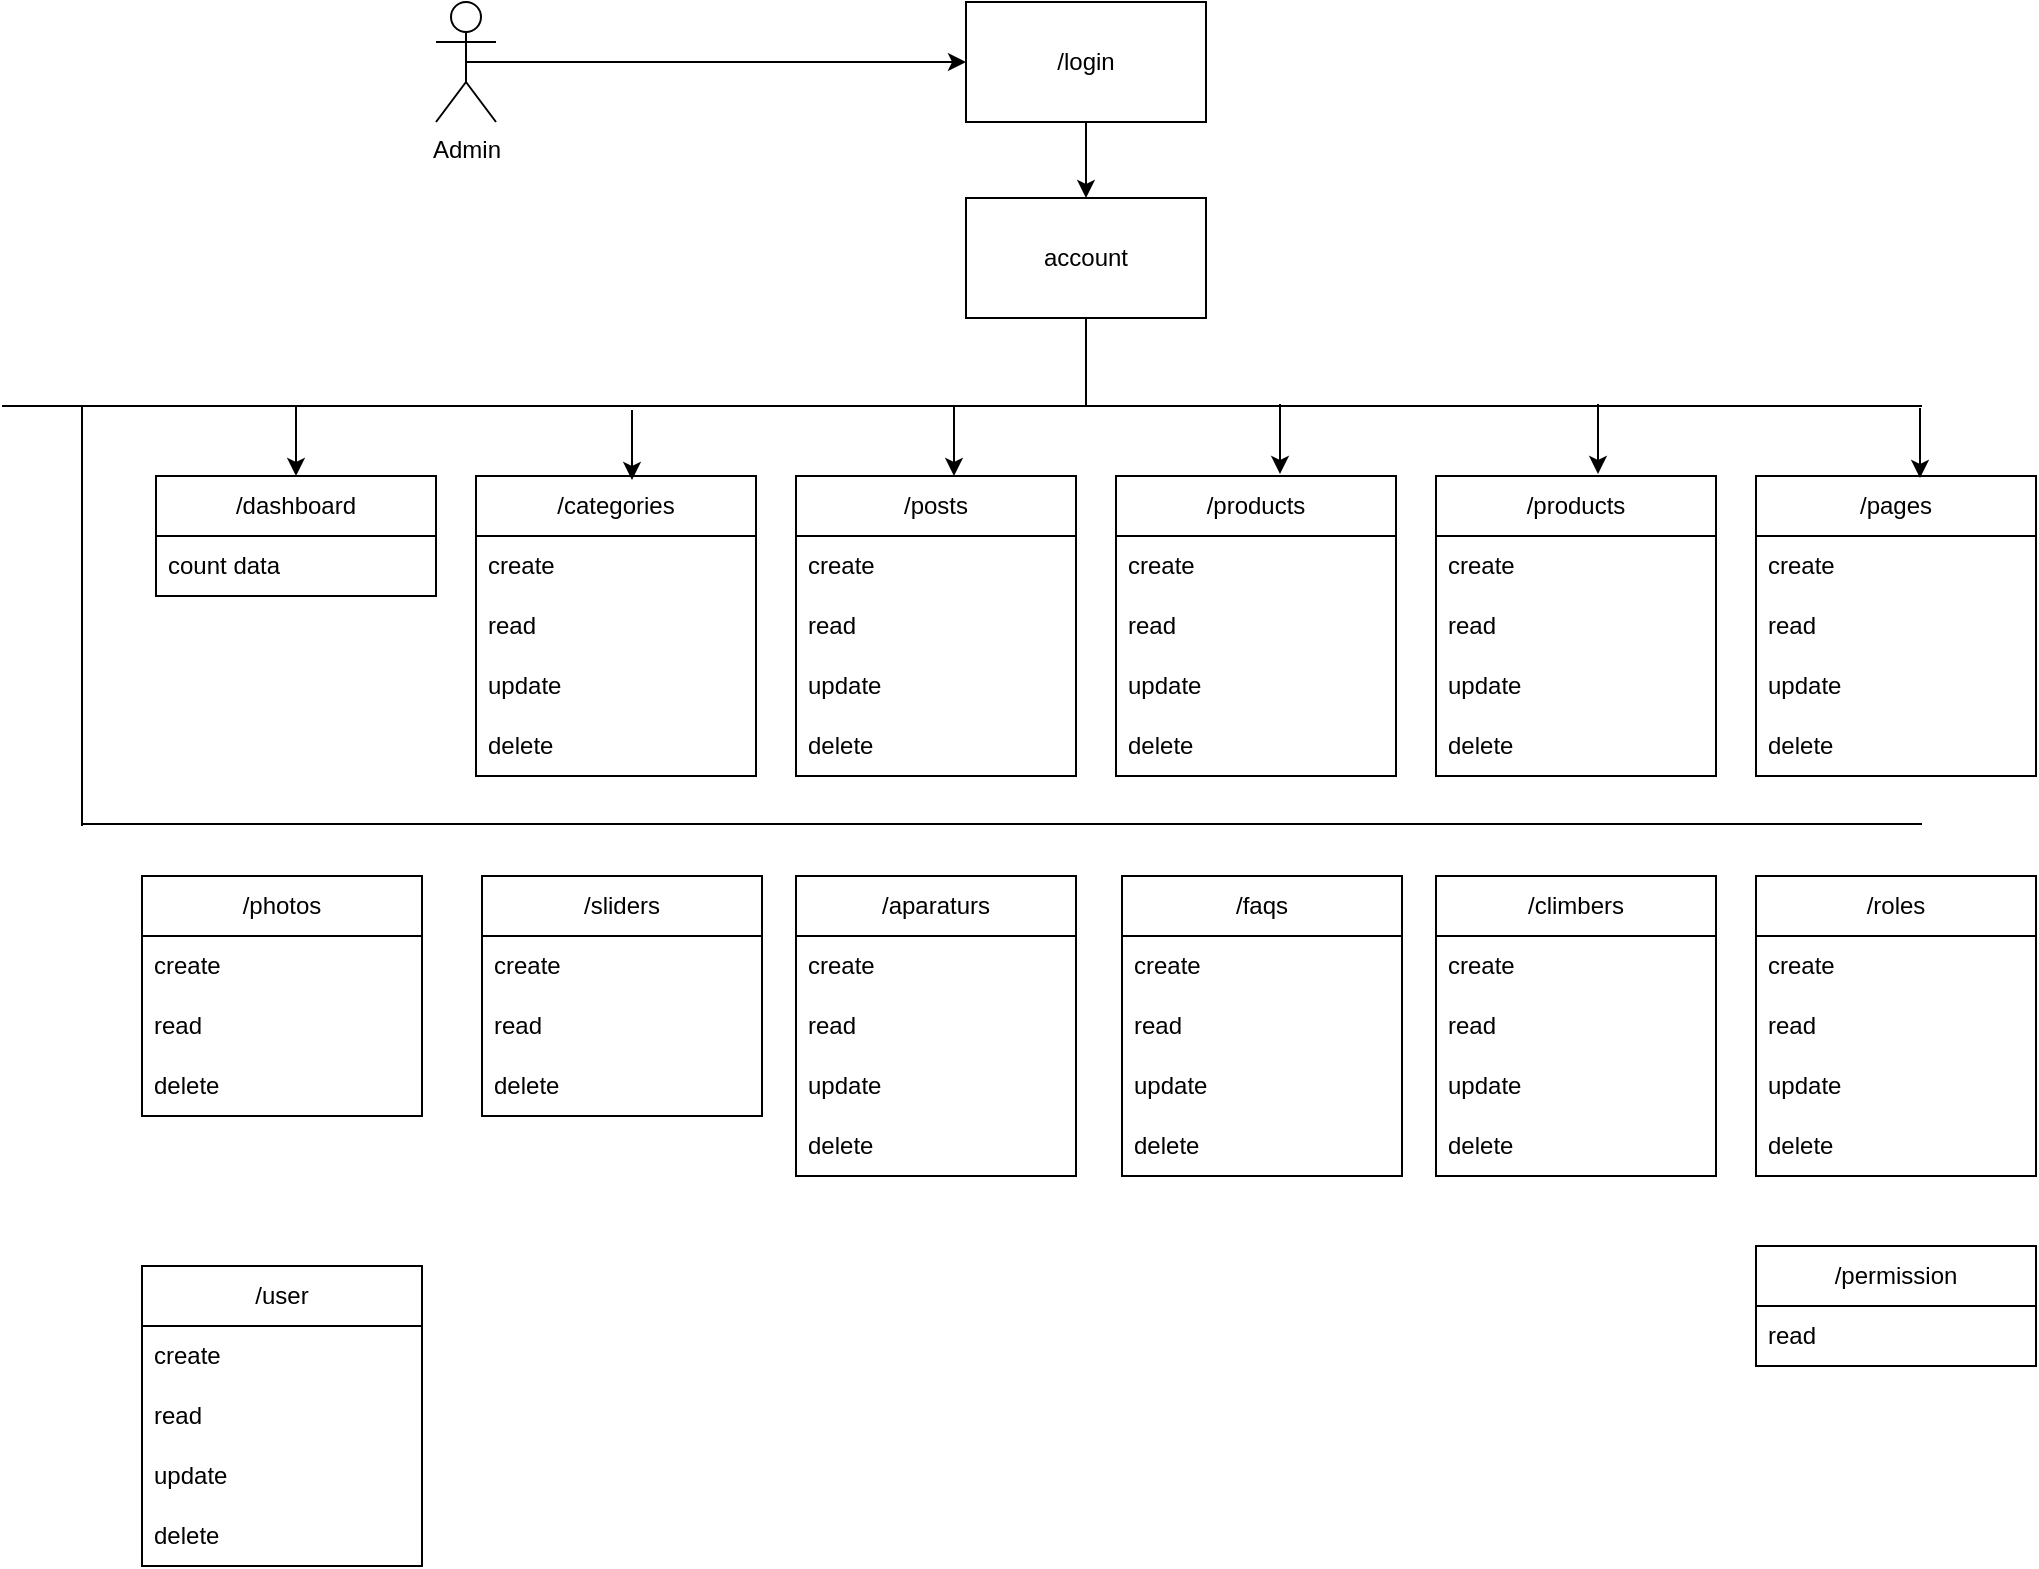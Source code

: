 <mxfile version="24.0.5" type="github">
  <diagram name="Page-1" id="3B5nQ8V0MnKZ4430W06P">
    <mxGraphModel dx="1257" dy="687" grid="1" gridSize="10" guides="1" tooltips="1" connect="1" arrows="1" fold="1" page="1" pageScale="1" pageWidth="1169" pageHeight="827" math="0" shadow="0">
      <root>
        <mxCell id="0" />
        <mxCell id="1" parent="0" />
        <mxCell id="IR7PySsuztACORUNzOb4-1" value="Admin" style="shape=umlActor;verticalLabelPosition=bottom;verticalAlign=top;html=1;outlineConnect=0;" vertex="1" parent="1">
          <mxGeometry x="257" y="18" width="30" height="60" as="geometry" />
        </mxCell>
        <mxCell id="IR7PySsuztACORUNzOb4-2" value="/login" style="rounded=0;whiteSpace=wrap;html=1;" vertex="1" parent="1">
          <mxGeometry x="522" y="18" width="120" height="60" as="geometry" />
        </mxCell>
        <mxCell id="IR7PySsuztACORUNzOb4-3" value="" style="endArrow=classic;html=1;rounded=0;exitX=0.5;exitY=0.5;exitDx=0;exitDy=0;exitPerimeter=0;entryX=0;entryY=0.5;entryDx=0;entryDy=0;" edge="1" parent="1" source="IR7PySsuztACORUNzOb4-1" target="IR7PySsuztACORUNzOb4-2">
          <mxGeometry width="50" height="50" relative="1" as="geometry">
            <mxPoint x="557" y="208" as="sourcePoint" />
            <mxPoint x="607" y="158" as="targetPoint" />
          </mxGeometry>
        </mxCell>
        <mxCell id="IR7PySsuztACORUNzOb4-4" value="account" style="rounded=0;whiteSpace=wrap;html=1;" vertex="1" parent="1">
          <mxGeometry x="522" y="116" width="120" height="60" as="geometry" />
        </mxCell>
        <mxCell id="IR7PySsuztACORUNzOb4-5" value="" style="endArrow=classic;html=1;rounded=0;entryX=0.5;entryY=0;entryDx=0;entryDy=0;" edge="1" parent="1" source="IR7PySsuztACORUNzOb4-2" target="IR7PySsuztACORUNzOb4-4">
          <mxGeometry width="50" height="50" relative="1" as="geometry">
            <mxPoint x="557" y="208" as="sourcePoint" />
            <mxPoint x="607" y="158" as="targetPoint" />
          </mxGeometry>
        </mxCell>
        <mxCell id="IR7PySsuztACORUNzOb4-6" value="/dashboard" style="swimlane;fontStyle=0;childLayout=stackLayout;horizontal=1;startSize=30;horizontalStack=0;resizeParent=1;resizeParentMax=0;resizeLast=0;collapsible=1;marginBottom=0;whiteSpace=wrap;html=1;" vertex="1" parent="1">
          <mxGeometry x="117" y="255" width="140" height="60" as="geometry" />
        </mxCell>
        <mxCell id="IR7PySsuztACORUNzOb4-7" value="count data" style="text;strokeColor=none;fillColor=none;align=left;verticalAlign=middle;spacingLeft=4;spacingRight=4;overflow=hidden;points=[[0,0.5],[1,0.5]];portConstraint=eastwest;rotatable=0;whiteSpace=wrap;html=1;" vertex="1" parent="IR7PySsuztACORUNzOb4-6">
          <mxGeometry y="30" width="140" height="30" as="geometry" />
        </mxCell>
        <mxCell id="IR7PySsuztACORUNzOb4-10" value="/categories" style="swimlane;fontStyle=0;childLayout=stackLayout;horizontal=1;startSize=30;horizontalStack=0;resizeParent=1;resizeParentMax=0;resizeLast=0;collapsible=1;marginBottom=0;whiteSpace=wrap;html=1;" vertex="1" parent="1">
          <mxGeometry x="277" y="255" width="140" height="150" as="geometry" />
        </mxCell>
        <mxCell id="IR7PySsuztACORUNzOb4-11" value="create" style="text;strokeColor=none;fillColor=none;align=left;verticalAlign=middle;spacingLeft=4;spacingRight=4;overflow=hidden;points=[[0,0.5],[1,0.5]];portConstraint=eastwest;rotatable=0;whiteSpace=wrap;html=1;" vertex="1" parent="IR7PySsuztACORUNzOb4-10">
          <mxGeometry y="30" width="140" height="30" as="geometry" />
        </mxCell>
        <mxCell id="IR7PySsuztACORUNzOb4-12" value="read" style="text;strokeColor=none;fillColor=none;align=left;verticalAlign=middle;spacingLeft=4;spacingRight=4;overflow=hidden;points=[[0,0.5],[1,0.5]];portConstraint=eastwest;rotatable=0;whiteSpace=wrap;html=1;" vertex="1" parent="IR7PySsuztACORUNzOb4-10">
          <mxGeometry y="60" width="140" height="30" as="geometry" />
        </mxCell>
        <mxCell id="IR7PySsuztACORUNzOb4-14" value="update" style="text;strokeColor=none;fillColor=none;align=left;verticalAlign=middle;spacingLeft=4;spacingRight=4;overflow=hidden;points=[[0,0.5],[1,0.5]];portConstraint=eastwest;rotatable=0;whiteSpace=wrap;html=1;" vertex="1" parent="IR7PySsuztACORUNzOb4-10">
          <mxGeometry y="90" width="140" height="30" as="geometry" />
        </mxCell>
        <mxCell id="IR7PySsuztACORUNzOb4-13" value="delete" style="text;strokeColor=none;fillColor=none;align=left;verticalAlign=middle;spacingLeft=4;spacingRight=4;overflow=hidden;points=[[0,0.5],[1,0.5]];portConstraint=eastwest;rotatable=0;whiteSpace=wrap;html=1;" vertex="1" parent="IR7PySsuztACORUNzOb4-10">
          <mxGeometry y="120" width="140" height="30" as="geometry" />
        </mxCell>
        <mxCell id="IR7PySsuztACORUNzOb4-15" value="/posts" style="swimlane;fontStyle=0;childLayout=stackLayout;horizontal=1;startSize=30;horizontalStack=0;resizeParent=1;resizeParentMax=0;resizeLast=0;collapsible=1;marginBottom=0;whiteSpace=wrap;html=1;" vertex="1" parent="1">
          <mxGeometry x="437" y="255" width="140" height="150" as="geometry" />
        </mxCell>
        <mxCell id="IR7PySsuztACORUNzOb4-16" value="create" style="text;strokeColor=none;fillColor=none;align=left;verticalAlign=middle;spacingLeft=4;spacingRight=4;overflow=hidden;points=[[0,0.5],[1,0.5]];portConstraint=eastwest;rotatable=0;whiteSpace=wrap;html=1;" vertex="1" parent="IR7PySsuztACORUNzOb4-15">
          <mxGeometry y="30" width="140" height="30" as="geometry" />
        </mxCell>
        <mxCell id="IR7PySsuztACORUNzOb4-17" value="read" style="text;strokeColor=none;fillColor=none;align=left;verticalAlign=middle;spacingLeft=4;spacingRight=4;overflow=hidden;points=[[0,0.5],[1,0.5]];portConstraint=eastwest;rotatable=0;whiteSpace=wrap;html=1;" vertex="1" parent="IR7PySsuztACORUNzOb4-15">
          <mxGeometry y="60" width="140" height="30" as="geometry" />
        </mxCell>
        <mxCell id="IR7PySsuztACORUNzOb4-18" value="update" style="text;strokeColor=none;fillColor=none;align=left;verticalAlign=middle;spacingLeft=4;spacingRight=4;overflow=hidden;points=[[0,0.5],[1,0.5]];portConstraint=eastwest;rotatable=0;whiteSpace=wrap;html=1;" vertex="1" parent="IR7PySsuztACORUNzOb4-15">
          <mxGeometry y="90" width="140" height="30" as="geometry" />
        </mxCell>
        <mxCell id="IR7PySsuztACORUNzOb4-19" value="delete" style="text;strokeColor=none;fillColor=none;align=left;verticalAlign=middle;spacingLeft=4;spacingRight=4;overflow=hidden;points=[[0,0.5],[1,0.5]];portConstraint=eastwest;rotatable=0;whiteSpace=wrap;html=1;" vertex="1" parent="IR7PySsuztACORUNzOb4-15">
          <mxGeometry y="120" width="140" height="30" as="geometry" />
        </mxCell>
        <mxCell id="IR7PySsuztACORUNzOb4-20" value="/products" style="swimlane;fontStyle=0;childLayout=stackLayout;horizontal=1;startSize=30;horizontalStack=0;resizeParent=1;resizeParentMax=0;resizeLast=0;collapsible=1;marginBottom=0;whiteSpace=wrap;html=1;" vertex="1" parent="1">
          <mxGeometry x="597" y="255" width="140" height="150" as="geometry" />
        </mxCell>
        <mxCell id="IR7PySsuztACORUNzOb4-21" value="create" style="text;strokeColor=none;fillColor=none;align=left;verticalAlign=middle;spacingLeft=4;spacingRight=4;overflow=hidden;points=[[0,0.5],[1,0.5]];portConstraint=eastwest;rotatable=0;whiteSpace=wrap;html=1;" vertex="1" parent="IR7PySsuztACORUNzOb4-20">
          <mxGeometry y="30" width="140" height="30" as="geometry" />
        </mxCell>
        <mxCell id="IR7PySsuztACORUNzOb4-22" value="read" style="text;strokeColor=none;fillColor=none;align=left;verticalAlign=middle;spacingLeft=4;spacingRight=4;overflow=hidden;points=[[0,0.5],[1,0.5]];portConstraint=eastwest;rotatable=0;whiteSpace=wrap;html=1;" vertex="1" parent="IR7PySsuztACORUNzOb4-20">
          <mxGeometry y="60" width="140" height="30" as="geometry" />
        </mxCell>
        <mxCell id="IR7PySsuztACORUNzOb4-23" value="update" style="text;strokeColor=none;fillColor=none;align=left;verticalAlign=middle;spacingLeft=4;spacingRight=4;overflow=hidden;points=[[0,0.5],[1,0.5]];portConstraint=eastwest;rotatable=0;whiteSpace=wrap;html=1;" vertex="1" parent="IR7PySsuztACORUNzOb4-20">
          <mxGeometry y="90" width="140" height="30" as="geometry" />
        </mxCell>
        <mxCell id="IR7PySsuztACORUNzOb4-24" value="delete" style="text;strokeColor=none;fillColor=none;align=left;verticalAlign=middle;spacingLeft=4;spacingRight=4;overflow=hidden;points=[[0,0.5],[1,0.5]];portConstraint=eastwest;rotatable=0;whiteSpace=wrap;html=1;" vertex="1" parent="IR7PySsuztACORUNzOb4-20">
          <mxGeometry y="120" width="140" height="30" as="geometry" />
        </mxCell>
        <mxCell id="IR7PySsuztACORUNzOb4-25" value="/products" style="swimlane;fontStyle=0;childLayout=stackLayout;horizontal=1;startSize=30;horizontalStack=0;resizeParent=1;resizeParentMax=0;resizeLast=0;collapsible=1;marginBottom=0;whiteSpace=wrap;html=1;" vertex="1" parent="1">
          <mxGeometry x="757" y="255" width="140" height="150" as="geometry" />
        </mxCell>
        <mxCell id="IR7PySsuztACORUNzOb4-26" value="create" style="text;strokeColor=none;fillColor=none;align=left;verticalAlign=middle;spacingLeft=4;spacingRight=4;overflow=hidden;points=[[0,0.5],[1,0.5]];portConstraint=eastwest;rotatable=0;whiteSpace=wrap;html=1;" vertex="1" parent="IR7PySsuztACORUNzOb4-25">
          <mxGeometry y="30" width="140" height="30" as="geometry" />
        </mxCell>
        <mxCell id="IR7PySsuztACORUNzOb4-27" value="read" style="text;strokeColor=none;fillColor=none;align=left;verticalAlign=middle;spacingLeft=4;spacingRight=4;overflow=hidden;points=[[0,0.5],[1,0.5]];portConstraint=eastwest;rotatable=0;whiteSpace=wrap;html=1;" vertex="1" parent="IR7PySsuztACORUNzOb4-25">
          <mxGeometry y="60" width="140" height="30" as="geometry" />
        </mxCell>
        <mxCell id="IR7PySsuztACORUNzOb4-28" value="update" style="text;strokeColor=none;fillColor=none;align=left;verticalAlign=middle;spacingLeft=4;spacingRight=4;overflow=hidden;points=[[0,0.5],[1,0.5]];portConstraint=eastwest;rotatable=0;whiteSpace=wrap;html=1;" vertex="1" parent="IR7PySsuztACORUNzOb4-25">
          <mxGeometry y="90" width="140" height="30" as="geometry" />
        </mxCell>
        <mxCell id="IR7PySsuztACORUNzOb4-29" value="delete" style="text;strokeColor=none;fillColor=none;align=left;verticalAlign=middle;spacingLeft=4;spacingRight=4;overflow=hidden;points=[[0,0.5],[1,0.5]];portConstraint=eastwest;rotatable=0;whiteSpace=wrap;html=1;" vertex="1" parent="IR7PySsuztACORUNzOb4-25">
          <mxGeometry y="120" width="140" height="30" as="geometry" />
        </mxCell>
        <mxCell id="IR7PySsuztACORUNzOb4-30" value="/pages" style="swimlane;fontStyle=0;childLayout=stackLayout;horizontal=1;startSize=30;horizontalStack=0;resizeParent=1;resizeParentMax=0;resizeLast=0;collapsible=1;marginBottom=0;whiteSpace=wrap;html=1;" vertex="1" parent="1">
          <mxGeometry x="917" y="255" width="140" height="150" as="geometry" />
        </mxCell>
        <mxCell id="IR7PySsuztACORUNzOb4-31" value="create" style="text;strokeColor=none;fillColor=none;align=left;verticalAlign=middle;spacingLeft=4;spacingRight=4;overflow=hidden;points=[[0,0.5],[1,0.5]];portConstraint=eastwest;rotatable=0;whiteSpace=wrap;html=1;" vertex="1" parent="IR7PySsuztACORUNzOb4-30">
          <mxGeometry y="30" width="140" height="30" as="geometry" />
        </mxCell>
        <mxCell id="IR7PySsuztACORUNzOb4-32" value="read" style="text;strokeColor=none;fillColor=none;align=left;verticalAlign=middle;spacingLeft=4;spacingRight=4;overflow=hidden;points=[[0,0.5],[1,0.5]];portConstraint=eastwest;rotatable=0;whiteSpace=wrap;html=1;" vertex="1" parent="IR7PySsuztACORUNzOb4-30">
          <mxGeometry y="60" width="140" height="30" as="geometry" />
        </mxCell>
        <mxCell id="IR7PySsuztACORUNzOb4-33" value="update" style="text;strokeColor=none;fillColor=none;align=left;verticalAlign=middle;spacingLeft=4;spacingRight=4;overflow=hidden;points=[[0,0.5],[1,0.5]];portConstraint=eastwest;rotatable=0;whiteSpace=wrap;html=1;" vertex="1" parent="IR7PySsuztACORUNzOb4-30">
          <mxGeometry y="90" width="140" height="30" as="geometry" />
        </mxCell>
        <mxCell id="IR7PySsuztACORUNzOb4-34" value="delete" style="text;strokeColor=none;fillColor=none;align=left;verticalAlign=middle;spacingLeft=4;spacingRight=4;overflow=hidden;points=[[0,0.5],[1,0.5]];portConstraint=eastwest;rotatable=0;whiteSpace=wrap;html=1;" vertex="1" parent="IR7PySsuztACORUNzOb4-30">
          <mxGeometry y="120" width="140" height="30" as="geometry" />
        </mxCell>
        <mxCell id="IR7PySsuztACORUNzOb4-35" value="/photos" style="swimlane;fontStyle=0;childLayout=stackLayout;horizontal=1;startSize=30;horizontalStack=0;resizeParent=1;resizeParentMax=0;resizeLast=0;collapsible=1;marginBottom=0;whiteSpace=wrap;html=1;" vertex="1" parent="1">
          <mxGeometry x="110" y="455" width="140" height="120" as="geometry" />
        </mxCell>
        <mxCell id="IR7PySsuztACORUNzOb4-36" value="create" style="text;strokeColor=none;fillColor=none;align=left;verticalAlign=middle;spacingLeft=4;spacingRight=4;overflow=hidden;points=[[0,0.5],[1,0.5]];portConstraint=eastwest;rotatable=0;whiteSpace=wrap;html=1;" vertex="1" parent="IR7PySsuztACORUNzOb4-35">
          <mxGeometry y="30" width="140" height="30" as="geometry" />
        </mxCell>
        <mxCell id="IR7PySsuztACORUNzOb4-37" value="read" style="text;strokeColor=none;fillColor=none;align=left;verticalAlign=middle;spacingLeft=4;spacingRight=4;overflow=hidden;points=[[0,0.5],[1,0.5]];portConstraint=eastwest;rotatable=0;whiteSpace=wrap;html=1;" vertex="1" parent="IR7PySsuztACORUNzOb4-35">
          <mxGeometry y="60" width="140" height="30" as="geometry" />
        </mxCell>
        <mxCell id="IR7PySsuztACORUNzOb4-39" value="delete" style="text;strokeColor=none;fillColor=none;align=left;verticalAlign=middle;spacingLeft=4;spacingRight=4;overflow=hidden;points=[[0,0.5],[1,0.5]];portConstraint=eastwest;rotatable=0;whiteSpace=wrap;html=1;" vertex="1" parent="IR7PySsuztACORUNzOb4-35">
          <mxGeometry y="90" width="140" height="30" as="geometry" />
        </mxCell>
        <mxCell id="IR7PySsuztACORUNzOb4-40" value="/sliders" style="swimlane;fontStyle=0;childLayout=stackLayout;horizontal=1;startSize=30;horizontalStack=0;resizeParent=1;resizeParentMax=0;resizeLast=0;collapsible=1;marginBottom=0;whiteSpace=wrap;html=1;" vertex="1" parent="1">
          <mxGeometry x="280" y="455" width="140" height="120" as="geometry" />
        </mxCell>
        <mxCell id="IR7PySsuztACORUNzOb4-41" value="create" style="text;strokeColor=none;fillColor=none;align=left;verticalAlign=middle;spacingLeft=4;spacingRight=4;overflow=hidden;points=[[0,0.5],[1,0.5]];portConstraint=eastwest;rotatable=0;whiteSpace=wrap;html=1;" vertex="1" parent="IR7PySsuztACORUNzOb4-40">
          <mxGeometry y="30" width="140" height="30" as="geometry" />
        </mxCell>
        <mxCell id="IR7PySsuztACORUNzOb4-42" value="read" style="text;strokeColor=none;fillColor=none;align=left;verticalAlign=middle;spacingLeft=4;spacingRight=4;overflow=hidden;points=[[0,0.5],[1,0.5]];portConstraint=eastwest;rotatable=0;whiteSpace=wrap;html=1;" vertex="1" parent="IR7PySsuztACORUNzOb4-40">
          <mxGeometry y="60" width="140" height="30" as="geometry" />
        </mxCell>
        <mxCell id="IR7PySsuztACORUNzOb4-44" value="delete" style="text;strokeColor=none;fillColor=none;align=left;verticalAlign=middle;spacingLeft=4;spacingRight=4;overflow=hidden;points=[[0,0.5],[1,0.5]];portConstraint=eastwest;rotatable=0;whiteSpace=wrap;html=1;" vertex="1" parent="IR7PySsuztACORUNzOb4-40">
          <mxGeometry y="90" width="140" height="30" as="geometry" />
        </mxCell>
        <mxCell id="IR7PySsuztACORUNzOb4-45" value="/aparaturs" style="swimlane;fontStyle=0;childLayout=stackLayout;horizontal=1;startSize=30;horizontalStack=0;resizeParent=1;resizeParentMax=0;resizeLast=0;collapsible=1;marginBottom=0;whiteSpace=wrap;html=1;" vertex="1" parent="1">
          <mxGeometry x="437" y="455" width="140" height="150" as="geometry" />
        </mxCell>
        <mxCell id="IR7PySsuztACORUNzOb4-46" value="create" style="text;strokeColor=none;fillColor=none;align=left;verticalAlign=middle;spacingLeft=4;spacingRight=4;overflow=hidden;points=[[0,0.5],[1,0.5]];portConstraint=eastwest;rotatable=0;whiteSpace=wrap;html=1;" vertex="1" parent="IR7PySsuztACORUNzOb4-45">
          <mxGeometry y="30" width="140" height="30" as="geometry" />
        </mxCell>
        <mxCell id="IR7PySsuztACORUNzOb4-47" value="read" style="text;strokeColor=none;fillColor=none;align=left;verticalAlign=middle;spacingLeft=4;spacingRight=4;overflow=hidden;points=[[0,0.5],[1,0.5]];portConstraint=eastwest;rotatable=0;whiteSpace=wrap;html=1;" vertex="1" parent="IR7PySsuztACORUNzOb4-45">
          <mxGeometry y="60" width="140" height="30" as="geometry" />
        </mxCell>
        <mxCell id="IR7PySsuztACORUNzOb4-48" value="update" style="text;strokeColor=none;fillColor=none;align=left;verticalAlign=middle;spacingLeft=4;spacingRight=4;overflow=hidden;points=[[0,0.5],[1,0.5]];portConstraint=eastwest;rotatable=0;whiteSpace=wrap;html=1;" vertex="1" parent="IR7PySsuztACORUNzOb4-45">
          <mxGeometry y="90" width="140" height="30" as="geometry" />
        </mxCell>
        <mxCell id="IR7PySsuztACORUNzOb4-49" value="delete" style="text;strokeColor=none;fillColor=none;align=left;verticalAlign=middle;spacingLeft=4;spacingRight=4;overflow=hidden;points=[[0,0.5],[1,0.5]];portConstraint=eastwest;rotatable=0;whiteSpace=wrap;html=1;" vertex="1" parent="IR7PySsuztACORUNzOb4-45">
          <mxGeometry y="120" width="140" height="30" as="geometry" />
        </mxCell>
        <mxCell id="IR7PySsuztACORUNzOb4-50" value="/faqs" style="swimlane;fontStyle=0;childLayout=stackLayout;horizontal=1;startSize=30;horizontalStack=0;resizeParent=1;resizeParentMax=0;resizeLast=0;collapsible=1;marginBottom=0;whiteSpace=wrap;html=1;" vertex="1" parent="1">
          <mxGeometry x="600" y="455" width="140" height="150" as="geometry" />
        </mxCell>
        <mxCell id="IR7PySsuztACORUNzOb4-51" value="create" style="text;strokeColor=none;fillColor=none;align=left;verticalAlign=middle;spacingLeft=4;spacingRight=4;overflow=hidden;points=[[0,0.5],[1,0.5]];portConstraint=eastwest;rotatable=0;whiteSpace=wrap;html=1;" vertex="1" parent="IR7PySsuztACORUNzOb4-50">
          <mxGeometry y="30" width="140" height="30" as="geometry" />
        </mxCell>
        <mxCell id="IR7PySsuztACORUNzOb4-52" value="read" style="text;strokeColor=none;fillColor=none;align=left;verticalAlign=middle;spacingLeft=4;spacingRight=4;overflow=hidden;points=[[0,0.5],[1,0.5]];portConstraint=eastwest;rotatable=0;whiteSpace=wrap;html=1;" vertex="1" parent="IR7PySsuztACORUNzOb4-50">
          <mxGeometry y="60" width="140" height="30" as="geometry" />
        </mxCell>
        <mxCell id="IR7PySsuztACORUNzOb4-53" value="update" style="text;strokeColor=none;fillColor=none;align=left;verticalAlign=middle;spacingLeft=4;spacingRight=4;overflow=hidden;points=[[0,0.5],[1,0.5]];portConstraint=eastwest;rotatable=0;whiteSpace=wrap;html=1;" vertex="1" parent="IR7PySsuztACORUNzOb4-50">
          <mxGeometry y="90" width="140" height="30" as="geometry" />
        </mxCell>
        <mxCell id="IR7PySsuztACORUNzOb4-54" value="delete" style="text;strokeColor=none;fillColor=none;align=left;verticalAlign=middle;spacingLeft=4;spacingRight=4;overflow=hidden;points=[[0,0.5],[1,0.5]];portConstraint=eastwest;rotatable=0;whiteSpace=wrap;html=1;" vertex="1" parent="IR7PySsuztACORUNzOb4-50">
          <mxGeometry y="120" width="140" height="30" as="geometry" />
        </mxCell>
        <mxCell id="IR7PySsuztACORUNzOb4-55" value="/climbers" style="swimlane;fontStyle=0;childLayout=stackLayout;horizontal=1;startSize=30;horizontalStack=0;resizeParent=1;resizeParentMax=0;resizeLast=0;collapsible=1;marginBottom=0;whiteSpace=wrap;html=1;" vertex="1" parent="1">
          <mxGeometry x="757" y="455" width="140" height="150" as="geometry" />
        </mxCell>
        <mxCell id="IR7PySsuztACORUNzOb4-56" value="create" style="text;strokeColor=none;fillColor=none;align=left;verticalAlign=middle;spacingLeft=4;spacingRight=4;overflow=hidden;points=[[0,0.5],[1,0.5]];portConstraint=eastwest;rotatable=0;whiteSpace=wrap;html=1;" vertex="1" parent="IR7PySsuztACORUNzOb4-55">
          <mxGeometry y="30" width="140" height="30" as="geometry" />
        </mxCell>
        <mxCell id="IR7PySsuztACORUNzOb4-57" value="read" style="text;strokeColor=none;fillColor=none;align=left;verticalAlign=middle;spacingLeft=4;spacingRight=4;overflow=hidden;points=[[0,0.5],[1,0.5]];portConstraint=eastwest;rotatable=0;whiteSpace=wrap;html=1;" vertex="1" parent="IR7PySsuztACORUNzOb4-55">
          <mxGeometry y="60" width="140" height="30" as="geometry" />
        </mxCell>
        <mxCell id="IR7PySsuztACORUNzOb4-58" value="update" style="text;strokeColor=none;fillColor=none;align=left;verticalAlign=middle;spacingLeft=4;spacingRight=4;overflow=hidden;points=[[0,0.5],[1,0.5]];portConstraint=eastwest;rotatable=0;whiteSpace=wrap;html=1;" vertex="1" parent="IR7PySsuztACORUNzOb4-55">
          <mxGeometry y="90" width="140" height="30" as="geometry" />
        </mxCell>
        <mxCell id="IR7PySsuztACORUNzOb4-59" value="delete" style="text;strokeColor=none;fillColor=none;align=left;verticalAlign=middle;spacingLeft=4;spacingRight=4;overflow=hidden;points=[[0,0.5],[1,0.5]];portConstraint=eastwest;rotatable=0;whiteSpace=wrap;html=1;" vertex="1" parent="IR7PySsuztACORUNzOb4-55">
          <mxGeometry y="120" width="140" height="30" as="geometry" />
        </mxCell>
        <mxCell id="IR7PySsuztACORUNzOb4-60" value="/roles" style="swimlane;fontStyle=0;childLayout=stackLayout;horizontal=1;startSize=30;horizontalStack=0;resizeParent=1;resizeParentMax=0;resizeLast=0;collapsible=1;marginBottom=0;whiteSpace=wrap;html=1;" vertex="1" parent="1">
          <mxGeometry x="917" y="455" width="140" height="150" as="geometry" />
        </mxCell>
        <mxCell id="IR7PySsuztACORUNzOb4-61" value="create" style="text;strokeColor=none;fillColor=none;align=left;verticalAlign=middle;spacingLeft=4;spacingRight=4;overflow=hidden;points=[[0,0.5],[1,0.5]];portConstraint=eastwest;rotatable=0;whiteSpace=wrap;html=1;" vertex="1" parent="IR7PySsuztACORUNzOb4-60">
          <mxGeometry y="30" width="140" height="30" as="geometry" />
        </mxCell>
        <mxCell id="IR7PySsuztACORUNzOb4-62" value="read" style="text;strokeColor=none;fillColor=none;align=left;verticalAlign=middle;spacingLeft=4;spacingRight=4;overflow=hidden;points=[[0,0.5],[1,0.5]];portConstraint=eastwest;rotatable=0;whiteSpace=wrap;html=1;" vertex="1" parent="IR7PySsuztACORUNzOb4-60">
          <mxGeometry y="60" width="140" height="30" as="geometry" />
        </mxCell>
        <mxCell id="IR7PySsuztACORUNzOb4-63" value="update" style="text;strokeColor=none;fillColor=none;align=left;verticalAlign=middle;spacingLeft=4;spacingRight=4;overflow=hidden;points=[[0,0.5],[1,0.5]];portConstraint=eastwest;rotatable=0;whiteSpace=wrap;html=1;" vertex="1" parent="IR7PySsuztACORUNzOb4-60">
          <mxGeometry y="90" width="140" height="30" as="geometry" />
        </mxCell>
        <mxCell id="IR7PySsuztACORUNzOb4-64" value="delete" style="text;strokeColor=none;fillColor=none;align=left;verticalAlign=middle;spacingLeft=4;spacingRight=4;overflow=hidden;points=[[0,0.5],[1,0.5]];portConstraint=eastwest;rotatable=0;whiteSpace=wrap;html=1;" vertex="1" parent="IR7PySsuztACORUNzOb4-60">
          <mxGeometry y="120" width="140" height="30" as="geometry" />
        </mxCell>
        <mxCell id="IR7PySsuztACORUNzOb4-65" value="/permission" style="swimlane;fontStyle=0;childLayout=stackLayout;horizontal=1;startSize=30;horizontalStack=0;resizeParent=1;resizeParentMax=0;resizeLast=0;collapsible=1;marginBottom=0;whiteSpace=wrap;html=1;" vertex="1" parent="1">
          <mxGeometry x="917" y="640" width="140" height="60" as="geometry" />
        </mxCell>
        <mxCell id="IR7PySsuztACORUNzOb4-67" value="read" style="text;strokeColor=none;fillColor=none;align=left;verticalAlign=middle;spacingLeft=4;spacingRight=4;overflow=hidden;points=[[0,0.5],[1,0.5]];portConstraint=eastwest;rotatable=0;whiteSpace=wrap;html=1;" vertex="1" parent="IR7PySsuztACORUNzOb4-65">
          <mxGeometry y="30" width="140" height="30" as="geometry" />
        </mxCell>
        <mxCell id="IR7PySsuztACORUNzOb4-70" value="/user" style="swimlane;fontStyle=0;childLayout=stackLayout;horizontal=1;startSize=30;horizontalStack=0;resizeParent=1;resizeParentMax=0;resizeLast=0;collapsible=1;marginBottom=0;whiteSpace=wrap;html=1;" vertex="1" parent="1">
          <mxGeometry x="110" y="650" width="140" height="150" as="geometry" />
        </mxCell>
        <mxCell id="IR7PySsuztACORUNzOb4-71" value="create" style="text;strokeColor=none;fillColor=none;align=left;verticalAlign=middle;spacingLeft=4;spacingRight=4;overflow=hidden;points=[[0,0.5],[1,0.5]];portConstraint=eastwest;rotatable=0;whiteSpace=wrap;html=1;" vertex="1" parent="IR7PySsuztACORUNzOb4-70">
          <mxGeometry y="30" width="140" height="30" as="geometry" />
        </mxCell>
        <mxCell id="IR7PySsuztACORUNzOb4-72" value="read" style="text;strokeColor=none;fillColor=none;align=left;verticalAlign=middle;spacingLeft=4;spacingRight=4;overflow=hidden;points=[[0,0.5],[1,0.5]];portConstraint=eastwest;rotatable=0;whiteSpace=wrap;html=1;" vertex="1" parent="IR7PySsuztACORUNzOb4-70">
          <mxGeometry y="60" width="140" height="30" as="geometry" />
        </mxCell>
        <mxCell id="IR7PySsuztACORUNzOb4-73" value="update" style="text;strokeColor=none;fillColor=none;align=left;verticalAlign=middle;spacingLeft=4;spacingRight=4;overflow=hidden;points=[[0,0.5],[1,0.5]];portConstraint=eastwest;rotatable=0;whiteSpace=wrap;html=1;" vertex="1" parent="IR7PySsuztACORUNzOb4-70">
          <mxGeometry y="90" width="140" height="30" as="geometry" />
        </mxCell>
        <mxCell id="IR7PySsuztACORUNzOb4-74" value="delete" style="text;strokeColor=none;fillColor=none;align=left;verticalAlign=middle;spacingLeft=4;spacingRight=4;overflow=hidden;points=[[0,0.5],[1,0.5]];portConstraint=eastwest;rotatable=0;whiteSpace=wrap;html=1;" vertex="1" parent="IR7PySsuztACORUNzOb4-70">
          <mxGeometry y="120" width="140" height="30" as="geometry" />
        </mxCell>
        <mxCell id="IR7PySsuztACORUNzOb4-76" value="" style="endArrow=none;html=1;rounded=0;" edge="1" parent="1">
          <mxGeometry width="50" height="50" relative="1" as="geometry">
            <mxPoint x="40" y="220" as="sourcePoint" />
            <mxPoint x="1000" y="220" as="targetPoint" />
          </mxGeometry>
        </mxCell>
        <mxCell id="IR7PySsuztACORUNzOb4-77" value="" style="endArrow=none;html=1;rounded=0;entryX=0.5;entryY=1;entryDx=0;entryDy=0;" edge="1" parent="1" target="IR7PySsuztACORUNzOb4-4">
          <mxGeometry width="50" height="50" relative="1" as="geometry">
            <mxPoint x="582" y="220" as="sourcePoint" />
            <mxPoint x="460" y="150" as="targetPoint" />
          </mxGeometry>
        </mxCell>
        <mxCell id="IR7PySsuztACORUNzOb4-78" value="" style="endArrow=classic;html=1;rounded=0;entryX=0.5;entryY=0;entryDx=0;entryDy=0;" edge="1" parent="1" target="IR7PySsuztACORUNzOb4-6">
          <mxGeometry width="50" height="50" relative="1" as="geometry">
            <mxPoint x="187" y="220" as="sourcePoint" />
            <mxPoint x="240" y="170" as="targetPoint" />
          </mxGeometry>
        </mxCell>
        <mxCell id="IR7PySsuztACORUNzOb4-79" value="" style="endArrow=classic;html=1;rounded=0;entryX=0.5;entryY=0;entryDx=0;entryDy=0;" edge="1" parent="1">
          <mxGeometry width="50" height="50" relative="1" as="geometry">
            <mxPoint x="355" y="222" as="sourcePoint" />
            <mxPoint x="355" y="257" as="targetPoint" />
          </mxGeometry>
        </mxCell>
        <mxCell id="IR7PySsuztACORUNzOb4-80" value="" style="endArrow=classic;html=1;rounded=0;entryX=0.5;entryY=0;entryDx=0;entryDy=0;" edge="1" parent="1">
          <mxGeometry width="50" height="50" relative="1" as="geometry">
            <mxPoint x="516" y="220" as="sourcePoint" />
            <mxPoint x="516" y="255" as="targetPoint" />
          </mxGeometry>
        </mxCell>
        <mxCell id="IR7PySsuztACORUNzOb4-81" value="" style="endArrow=classic;html=1;rounded=0;entryX=0.5;entryY=0;entryDx=0;entryDy=0;" edge="1" parent="1">
          <mxGeometry width="50" height="50" relative="1" as="geometry">
            <mxPoint x="679" y="219" as="sourcePoint" />
            <mxPoint x="679" y="254" as="targetPoint" />
          </mxGeometry>
        </mxCell>
        <mxCell id="IR7PySsuztACORUNzOb4-82" value="" style="endArrow=classic;html=1;rounded=0;entryX=0.5;entryY=0;entryDx=0;entryDy=0;" edge="1" parent="1">
          <mxGeometry width="50" height="50" relative="1" as="geometry">
            <mxPoint x="838" y="219" as="sourcePoint" />
            <mxPoint x="838" y="254" as="targetPoint" />
          </mxGeometry>
        </mxCell>
        <mxCell id="IR7PySsuztACORUNzOb4-83" value="" style="endArrow=classic;html=1;rounded=0;entryX=0.5;entryY=0;entryDx=0;entryDy=0;" edge="1" parent="1">
          <mxGeometry width="50" height="50" relative="1" as="geometry">
            <mxPoint x="999" y="221" as="sourcePoint" />
            <mxPoint x="999" y="256" as="targetPoint" />
          </mxGeometry>
        </mxCell>
        <mxCell id="IR7PySsuztACORUNzOb4-84" value="" style="endArrow=none;html=1;rounded=0;" edge="1" parent="1">
          <mxGeometry width="50" height="50" relative="1" as="geometry">
            <mxPoint x="80" y="429" as="sourcePoint" />
            <mxPoint x="1000" y="429" as="targetPoint" />
          </mxGeometry>
        </mxCell>
        <mxCell id="IR7PySsuztACORUNzOb4-85" value="" style="endArrow=none;html=1;rounded=0;" edge="1" parent="1">
          <mxGeometry width="50" height="50" relative="1" as="geometry">
            <mxPoint x="80" y="430" as="sourcePoint" />
            <mxPoint x="80" y="220" as="targetPoint" />
          </mxGeometry>
        </mxCell>
      </root>
    </mxGraphModel>
  </diagram>
</mxfile>
